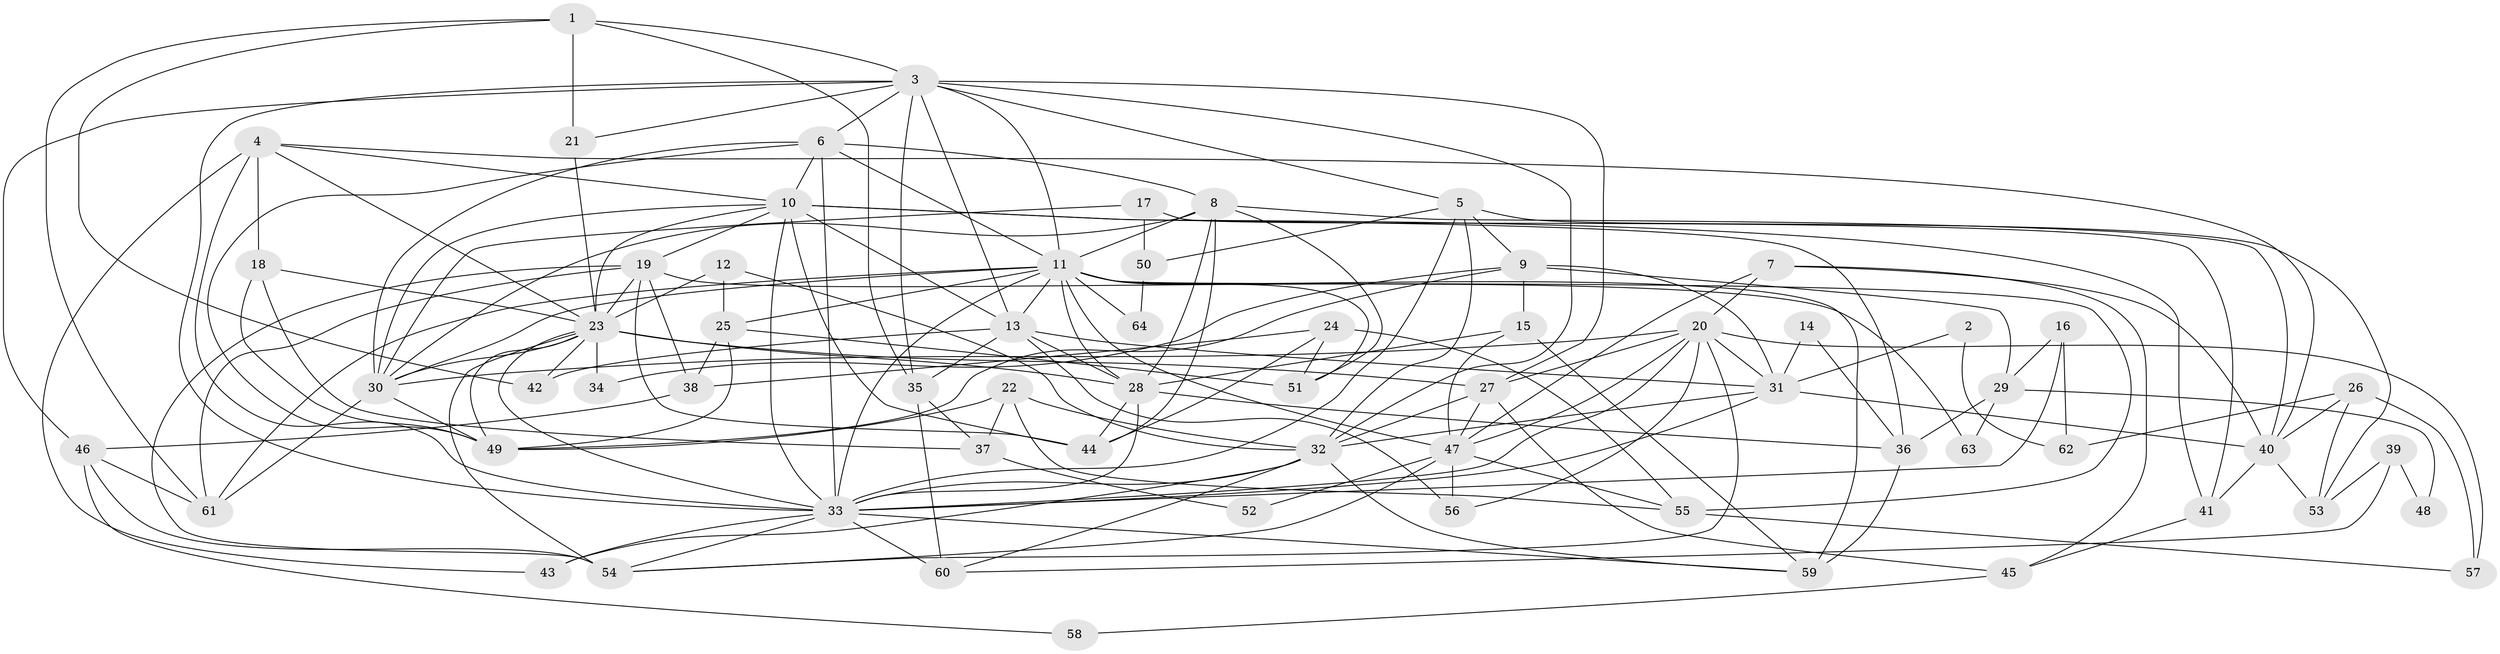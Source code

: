 // original degree distribution, {4: 0.25984251968503935, 2: 0.14960629921259844, 5: 0.16535433070866143, 6: 0.08661417322834646, 3: 0.2677165354330709, 8: 0.015748031496062992, 7: 0.05511811023622047}
// Generated by graph-tools (version 1.1) at 2025/51/03/04/25 22:51:11]
// undirected, 64 vertices, 171 edges
graph export_dot {
  node [color=gray90,style=filled];
  1;
  2;
  3;
  4;
  5;
  6;
  7;
  8;
  9;
  10;
  11;
  12;
  13;
  14;
  15;
  16;
  17;
  18;
  19;
  20;
  21;
  22;
  23;
  24;
  25;
  26;
  27;
  28;
  29;
  30;
  31;
  32;
  33;
  34;
  35;
  36;
  37;
  38;
  39;
  40;
  41;
  42;
  43;
  44;
  45;
  46;
  47;
  48;
  49;
  50;
  51;
  52;
  53;
  54;
  55;
  56;
  57;
  58;
  59;
  60;
  61;
  62;
  63;
  64;
  1 -- 3 [weight=1.0];
  1 -- 21 [weight=1.0];
  1 -- 35 [weight=1.0];
  1 -- 42 [weight=1.0];
  1 -- 61 [weight=1.0];
  2 -- 31 [weight=1.0];
  2 -- 62 [weight=1.0];
  3 -- 5 [weight=1.0];
  3 -- 6 [weight=1.0];
  3 -- 11 [weight=1.0];
  3 -- 13 [weight=1.0];
  3 -- 21 [weight=1.0];
  3 -- 27 [weight=1.0];
  3 -- 32 [weight=1.0];
  3 -- 33 [weight=1.0];
  3 -- 35 [weight=1.0];
  3 -- 46 [weight=1.0];
  4 -- 10 [weight=1.0];
  4 -- 18 [weight=1.0];
  4 -- 23 [weight=1.0];
  4 -- 33 [weight=1.0];
  4 -- 40 [weight=1.0];
  4 -- 43 [weight=1.0];
  5 -- 9 [weight=1.0];
  5 -- 32 [weight=1.0];
  5 -- 33 [weight=1.0];
  5 -- 50 [weight=1.0];
  5 -- 53 [weight=1.0];
  6 -- 8 [weight=1.0];
  6 -- 10 [weight=1.0];
  6 -- 11 [weight=1.0];
  6 -- 30 [weight=1.0];
  6 -- 33 [weight=1.0];
  6 -- 49 [weight=1.0];
  7 -- 20 [weight=1.0];
  7 -- 40 [weight=1.0];
  7 -- 45 [weight=1.0];
  7 -- 47 [weight=1.0];
  8 -- 11 [weight=1.0];
  8 -- 28 [weight=1.0];
  8 -- 30 [weight=2.0];
  8 -- 40 [weight=1.0];
  8 -- 44 [weight=1.0];
  8 -- 51 [weight=1.0];
  9 -- 15 [weight=1.0];
  9 -- 29 [weight=1.0];
  9 -- 31 [weight=1.0];
  9 -- 34 [weight=1.0];
  9 -- 49 [weight=1.0];
  10 -- 13 [weight=1.0];
  10 -- 19 [weight=1.0];
  10 -- 23 [weight=1.0];
  10 -- 30 [weight=1.0];
  10 -- 33 [weight=1.0];
  10 -- 36 [weight=2.0];
  10 -- 41 [weight=1.0];
  10 -- 44 [weight=2.0];
  11 -- 13 [weight=1.0];
  11 -- 25 [weight=1.0];
  11 -- 28 [weight=1.0];
  11 -- 30 [weight=1.0];
  11 -- 33 [weight=3.0];
  11 -- 47 [weight=1.0];
  11 -- 51 [weight=1.0];
  11 -- 55 [weight=3.0];
  11 -- 59 [weight=2.0];
  11 -- 61 [weight=1.0];
  11 -- 64 [weight=1.0];
  12 -- 23 [weight=1.0];
  12 -- 25 [weight=1.0];
  12 -- 32 [weight=1.0];
  13 -- 28 [weight=1.0];
  13 -- 31 [weight=1.0];
  13 -- 35 [weight=1.0];
  13 -- 42 [weight=1.0];
  13 -- 56 [weight=1.0];
  14 -- 31 [weight=1.0];
  14 -- 36 [weight=1.0];
  15 -- 28 [weight=1.0];
  15 -- 47 [weight=1.0];
  15 -- 59 [weight=1.0];
  16 -- 29 [weight=1.0];
  16 -- 33 [weight=1.0];
  16 -- 62 [weight=1.0];
  17 -- 30 [weight=1.0];
  17 -- 41 [weight=1.0];
  17 -- 50 [weight=1.0];
  18 -- 23 [weight=3.0];
  18 -- 37 [weight=1.0];
  18 -- 49 [weight=1.0];
  19 -- 23 [weight=2.0];
  19 -- 38 [weight=1.0];
  19 -- 44 [weight=1.0];
  19 -- 54 [weight=1.0];
  19 -- 61 [weight=1.0];
  19 -- 63 [weight=1.0];
  20 -- 27 [weight=1.0];
  20 -- 30 [weight=1.0];
  20 -- 31 [weight=2.0];
  20 -- 33 [weight=1.0];
  20 -- 47 [weight=1.0];
  20 -- 54 [weight=1.0];
  20 -- 56 [weight=1.0];
  20 -- 57 [weight=1.0];
  21 -- 23 [weight=1.0];
  22 -- 32 [weight=1.0];
  22 -- 37 [weight=1.0];
  22 -- 49 [weight=1.0];
  22 -- 55 [weight=1.0];
  23 -- 27 [weight=2.0];
  23 -- 28 [weight=1.0];
  23 -- 30 [weight=2.0];
  23 -- 33 [weight=1.0];
  23 -- 34 [weight=1.0];
  23 -- 42 [weight=1.0];
  23 -- 49 [weight=1.0];
  23 -- 54 [weight=2.0];
  24 -- 38 [weight=1.0];
  24 -- 44 [weight=2.0];
  24 -- 51 [weight=1.0];
  24 -- 55 [weight=1.0];
  25 -- 38 [weight=1.0];
  25 -- 49 [weight=1.0];
  25 -- 51 [weight=1.0];
  26 -- 40 [weight=1.0];
  26 -- 53 [weight=1.0];
  26 -- 57 [weight=1.0];
  26 -- 62 [weight=1.0];
  27 -- 32 [weight=1.0];
  27 -- 45 [weight=1.0];
  27 -- 47 [weight=1.0];
  28 -- 33 [weight=1.0];
  28 -- 36 [weight=1.0];
  28 -- 44 [weight=1.0];
  29 -- 36 [weight=1.0];
  29 -- 48 [weight=1.0];
  29 -- 63 [weight=1.0];
  30 -- 49 [weight=1.0];
  30 -- 61 [weight=1.0];
  31 -- 32 [weight=1.0];
  31 -- 33 [weight=1.0];
  31 -- 40 [weight=1.0];
  32 -- 33 [weight=1.0];
  32 -- 43 [weight=1.0];
  32 -- 59 [weight=1.0];
  32 -- 60 [weight=1.0];
  33 -- 43 [weight=1.0];
  33 -- 54 [weight=1.0];
  33 -- 59 [weight=1.0];
  33 -- 60 [weight=1.0];
  35 -- 37 [weight=1.0];
  35 -- 60 [weight=1.0];
  36 -- 59 [weight=1.0];
  37 -- 52 [weight=1.0];
  38 -- 46 [weight=1.0];
  39 -- 48 [weight=1.0];
  39 -- 53 [weight=1.0];
  39 -- 60 [weight=1.0];
  40 -- 41 [weight=1.0];
  40 -- 53 [weight=1.0];
  41 -- 45 [weight=1.0];
  45 -- 58 [weight=1.0];
  46 -- 54 [weight=1.0];
  46 -- 58 [weight=1.0];
  46 -- 61 [weight=1.0];
  47 -- 52 [weight=1.0];
  47 -- 54 [weight=1.0];
  47 -- 55 [weight=1.0];
  47 -- 56 [weight=1.0];
  50 -- 64 [weight=1.0];
  55 -- 57 [weight=1.0];
}
